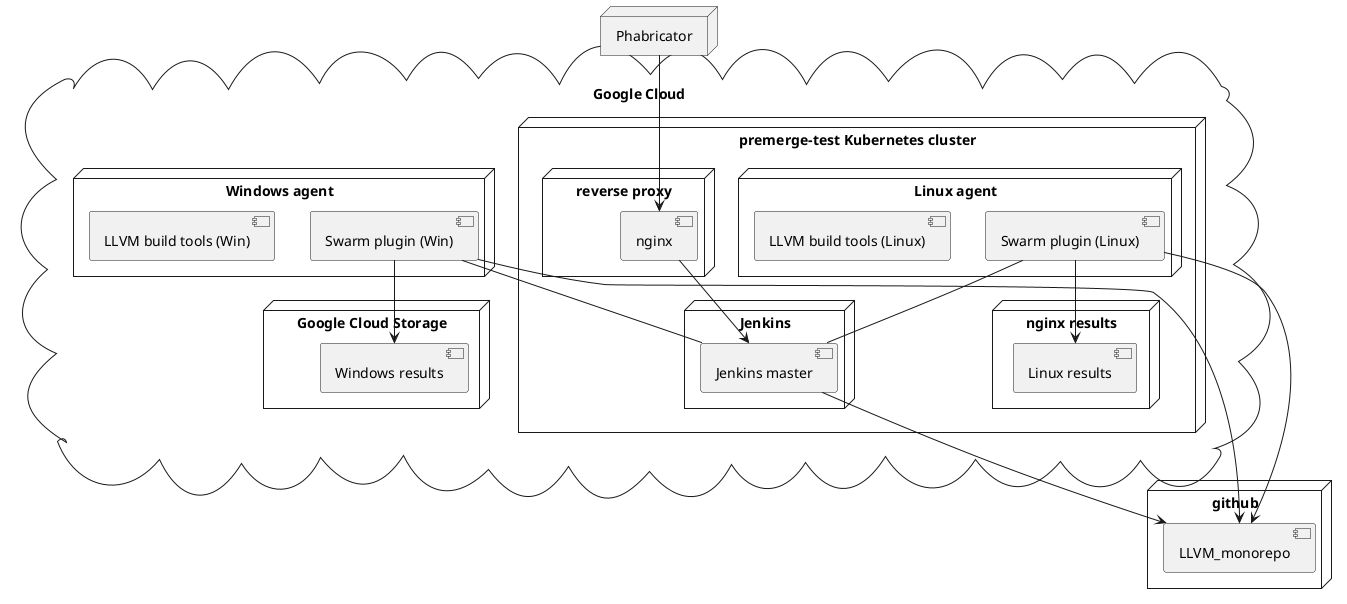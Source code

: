 @startuml

node Phabricator

node github {
component LLVM_monorepo
}

cloud "Google Cloud" {

node "premerge-test Kubernetes cluster" {


node "reverse proxy" {
component nginx
}

node "nginx results" {
component "Linux results"
}

node "Jenkins" {
component "Jenkins master"
}

node "Linux agent" {
component "Swarm plugin (Linux)"
component "LLVM build tools (Linux)"
[Swarm plugin (Linux)] -- [Jenkins master]
[Swarm plugin (Linux)] --> [Linux results]
}
}


node "Google Cloud Storage" {
component "Windows results"
}

node "Windows agent" {
component "Swarm plugin (Win)"
component "LLVM build tools (Win)"
[Swarm plugin (Win)] -- [Jenkins master]
[Swarm plugin (Win)] --> [Windows results]
}

}
Phabricator --> nginx
nginx --> [Jenkins master]
[Jenkins master] --> LLVM_monorepo
[Swarm plugin (Linux)] --> LLVM_monorepo
[Swarm plugin (Win)] --> LLVM_monorepo

@enduml
